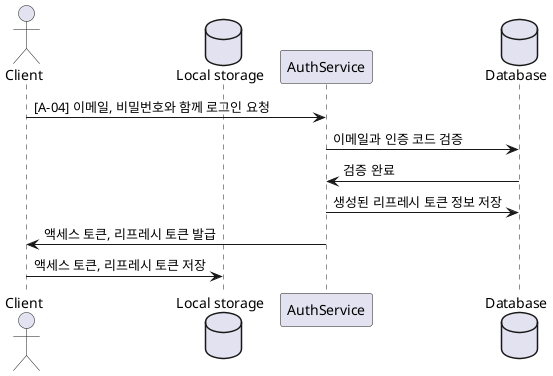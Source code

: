 @startuml [A-04] 로그인
actor Client

database "Local storage" as LS
participant "AuthService" as Auth
database "Database" as DB

Client -> Auth : [A-04] 이메일, 비밀번호와 함께 로그인 요청
Auth -> DB : 이메일과 인증 코드 검증
DB -> Auth : 검증 완료
Auth -> DB : 생성된 리프레시 토큰 정보 저장
Auth -> Client : 액세스 토큰, 리프레시 토큰 발급
LS <- Client : 액세스 토큰, 리프레시 토큰 저장

@enduml
